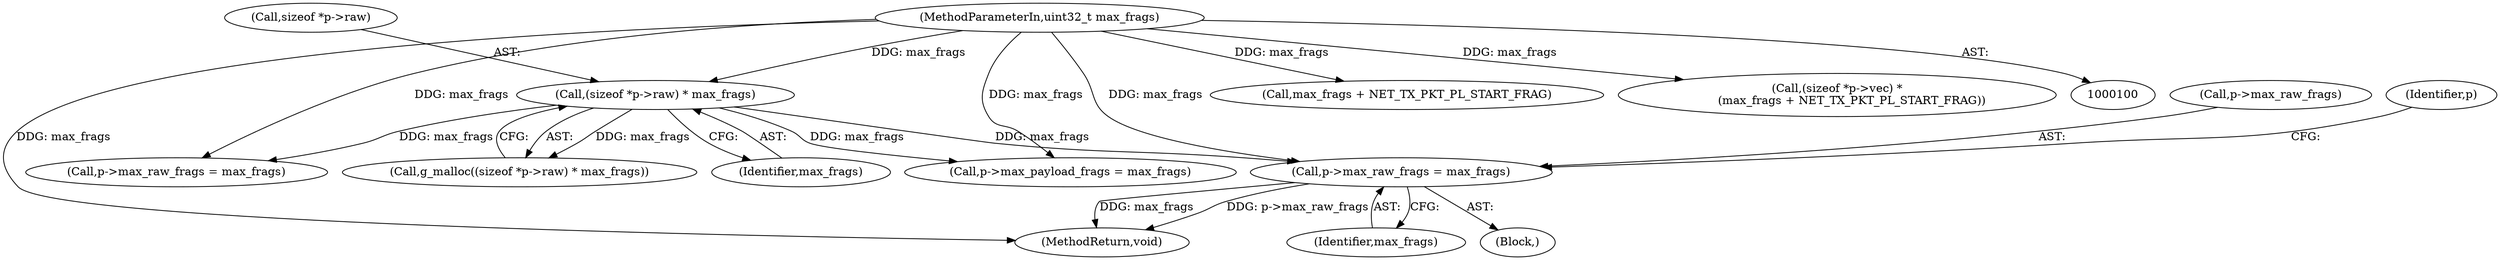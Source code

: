digraph "1_qemu_47882fa4975bf0b58dd74474329fdd7154e8f04c@pointer" {
"1000154" [label="(Call,p->max_raw_frags = max_frags)"];
"1000103" [label="(MethodParameterIn,uint32_t max_frags)"];
"1000137" [label="(Call,(sizeof *p->raw) * max_frags)"];
"1000161" [label="(Identifier,p)"];
"1000129" [label="(Call,max_frags + NET_TX_PKT_PL_START_FRAG)"];
"1000155" [label="(Call,p->max_raw_frags)"];
"1000103" [label="(MethodParameterIn,uint32_t max_frags)"];
"1000144" [label="(Call,p->max_payload_frags = max_frags)"];
"1000137" [label="(Call,(sizeof *p->raw) * max_frags)"];
"1000158" [label="(Identifier,max_frags)"];
"1000149" [label="(Call,p->max_raw_frags = max_frags)"];
"1000123" [label="(Call,(sizeof *p->vec) *\n        (max_frags + NET_TX_PKT_PL_START_FRAG))"];
"1000105" [label="(Block,)"];
"1000221" [label="(MethodReturn,void)"];
"1000136" [label="(Call,g_malloc((sizeof *p->raw) * max_frags))"];
"1000154" [label="(Call,p->max_raw_frags = max_frags)"];
"1000143" [label="(Identifier,max_frags)"];
"1000138" [label="(Call,sizeof *p->raw)"];
"1000154" -> "1000105"  [label="AST: "];
"1000154" -> "1000158"  [label="CFG: "];
"1000155" -> "1000154"  [label="AST: "];
"1000158" -> "1000154"  [label="AST: "];
"1000161" -> "1000154"  [label="CFG: "];
"1000154" -> "1000221"  [label="DDG: p->max_raw_frags"];
"1000154" -> "1000221"  [label="DDG: max_frags"];
"1000103" -> "1000154"  [label="DDG: max_frags"];
"1000137" -> "1000154"  [label="DDG: max_frags"];
"1000103" -> "1000100"  [label="AST: "];
"1000103" -> "1000221"  [label="DDG: max_frags"];
"1000103" -> "1000123"  [label="DDG: max_frags"];
"1000103" -> "1000129"  [label="DDG: max_frags"];
"1000103" -> "1000137"  [label="DDG: max_frags"];
"1000103" -> "1000144"  [label="DDG: max_frags"];
"1000103" -> "1000149"  [label="DDG: max_frags"];
"1000137" -> "1000136"  [label="AST: "];
"1000137" -> "1000143"  [label="CFG: "];
"1000138" -> "1000137"  [label="AST: "];
"1000143" -> "1000137"  [label="AST: "];
"1000136" -> "1000137"  [label="CFG: "];
"1000137" -> "1000136"  [label="DDG: max_frags"];
"1000137" -> "1000144"  [label="DDG: max_frags"];
"1000137" -> "1000149"  [label="DDG: max_frags"];
}
